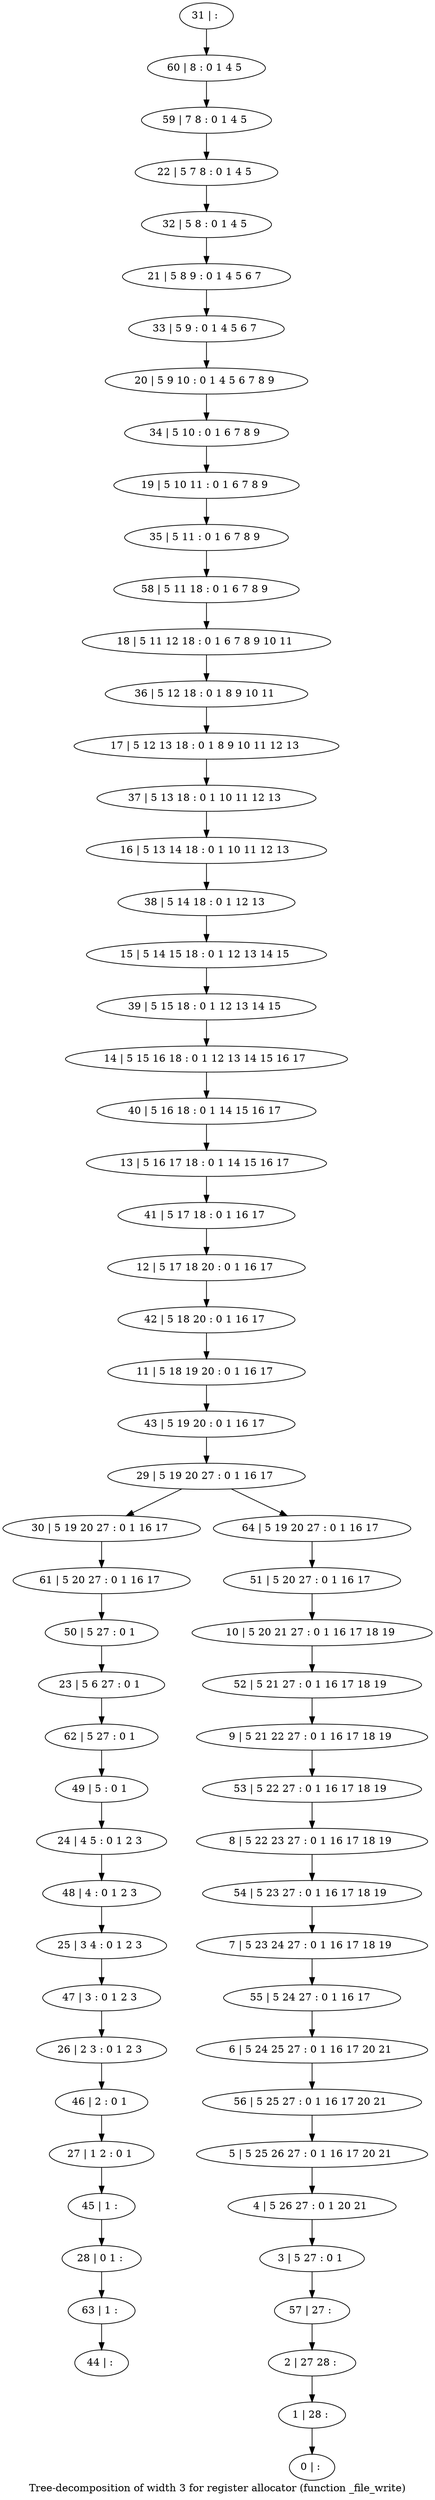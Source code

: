 digraph G {
graph [label="Tree-decomposition of width 3 for register allocator (function _file_write)"]
0[label="0 | : "];
1[label="1 | 28 : "];
2[label="2 | 27 28 : "];
3[label="3 | 5 27 : 0 1 "];
4[label="4 | 5 26 27 : 0 1 20 21 "];
5[label="5 | 5 25 26 27 : 0 1 16 17 20 21 "];
6[label="6 | 5 24 25 27 : 0 1 16 17 20 21 "];
7[label="7 | 5 23 24 27 : 0 1 16 17 18 19 "];
8[label="8 | 5 22 23 27 : 0 1 16 17 18 19 "];
9[label="9 | 5 21 22 27 : 0 1 16 17 18 19 "];
10[label="10 | 5 20 21 27 : 0 1 16 17 18 19 "];
11[label="11 | 5 18 19 20 : 0 1 16 17 "];
12[label="12 | 5 17 18 20 : 0 1 16 17 "];
13[label="13 | 5 16 17 18 : 0 1 14 15 16 17 "];
14[label="14 | 5 15 16 18 : 0 1 12 13 14 15 16 17 "];
15[label="15 | 5 14 15 18 : 0 1 12 13 14 15 "];
16[label="16 | 5 13 14 18 : 0 1 10 11 12 13 "];
17[label="17 | 5 12 13 18 : 0 1 8 9 10 11 12 13 "];
18[label="18 | 5 11 12 18 : 0 1 6 7 8 9 10 11 "];
19[label="19 | 5 10 11 : 0 1 6 7 8 9 "];
20[label="20 | 5 9 10 : 0 1 4 5 6 7 8 9 "];
21[label="21 | 5 8 9 : 0 1 4 5 6 7 "];
22[label="22 | 5 7 8 : 0 1 4 5 "];
23[label="23 | 5 6 27 : 0 1 "];
24[label="24 | 4 5 : 0 1 2 3 "];
25[label="25 | 3 4 : 0 1 2 3 "];
26[label="26 | 2 3 : 0 1 2 3 "];
27[label="27 | 1 2 : 0 1 "];
28[label="28 | 0 1 : "];
29[label="29 | 5 19 20 27 : 0 1 16 17 "];
30[label="30 | 5 19 20 27 : 0 1 16 17 "];
31[label="31 | : "];
32[label="32 | 5 8 : 0 1 4 5 "];
33[label="33 | 5 9 : 0 1 4 5 6 7 "];
34[label="34 | 5 10 : 0 1 6 7 8 9 "];
35[label="35 | 5 11 : 0 1 6 7 8 9 "];
36[label="36 | 5 12 18 : 0 1 8 9 10 11 "];
37[label="37 | 5 13 18 : 0 1 10 11 12 13 "];
38[label="38 | 5 14 18 : 0 1 12 13 "];
39[label="39 | 5 15 18 : 0 1 12 13 14 15 "];
40[label="40 | 5 16 18 : 0 1 14 15 16 17 "];
41[label="41 | 5 17 18 : 0 1 16 17 "];
42[label="42 | 5 18 20 : 0 1 16 17 "];
43[label="43 | 5 19 20 : 0 1 16 17 "];
44[label="44 | : "];
45[label="45 | 1 : "];
46[label="46 | 2 : 0 1 "];
47[label="47 | 3 : 0 1 2 3 "];
48[label="48 | 4 : 0 1 2 3 "];
49[label="49 | 5 : 0 1 "];
50[label="50 | 5 27 : 0 1 "];
51[label="51 | 5 20 27 : 0 1 16 17 "];
52[label="52 | 5 21 27 : 0 1 16 17 18 19 "];
53[label="53 | 5 22 27 : 0 1 16 17 18 19 "];
54[label="54 | 5 23 27 : 0 1 16 17 18 19 "];
55[label="55 | 5 24 27 : 0 1 16 17 "];
56[label="56 | 5 25 27 : 0 1 16 17 20 21 "];
57[label="57 | 27 : "];
58[label="58 | 5 11 18 : 0 1 6 7 8 9 "];
59[label="59 | 7 8 : 0 1 4 5 "];
60[label="60 | 8 : 0 1 4 5 "];
61[label="61 | 5 20 27 : 0 1 16 17 "];
62[label="62 | 5 27 : 0 1 "];
63[label="63 | 1 : "];
64[label="64 | 5 19 20 27 : 0 1 16 17 "];
45->28 ;
27->45 ;
46->27 ;
26->46 ;
47->26 ;
25->47 ;
48->25 ;
24->48 ;
49->24 ;
50->23 ;
61->50 ;
30->61 ;
62->49 ;
23->62 ;
63->44 ;
28->63 ;
31->60 ;
60->59 ;
59->22 ;
22->32 ;
32->21 ;
21->33 ;
33->20 ;
20->34 ;
34->19 ;
19->35 ;
35->58 ;
58->18 ;
18->36 ;
36->17 ;
17->37 ;
37->16 ;
16->38 ;
38->15 ;
15->39 ;
39->14 ;
14->40 ;
40->13 ;
13->41 ;
41->12 ;
12->42 ;
42->11 ;
11->43 ;
43->29 ;
51->10 ;
10->52 ;
52->9 ;
9->53 ;
53->8 ;
8->54 ;
54->7 ;
7->55 ;
55->6 ;
6->56 ;
56->5 ;
5->4 ;
4->3 ;
3->57 ;
57->2 ;
2->1 ;
1->0 ;
64->51 ;
29->30 ;
29->64 ;
}

